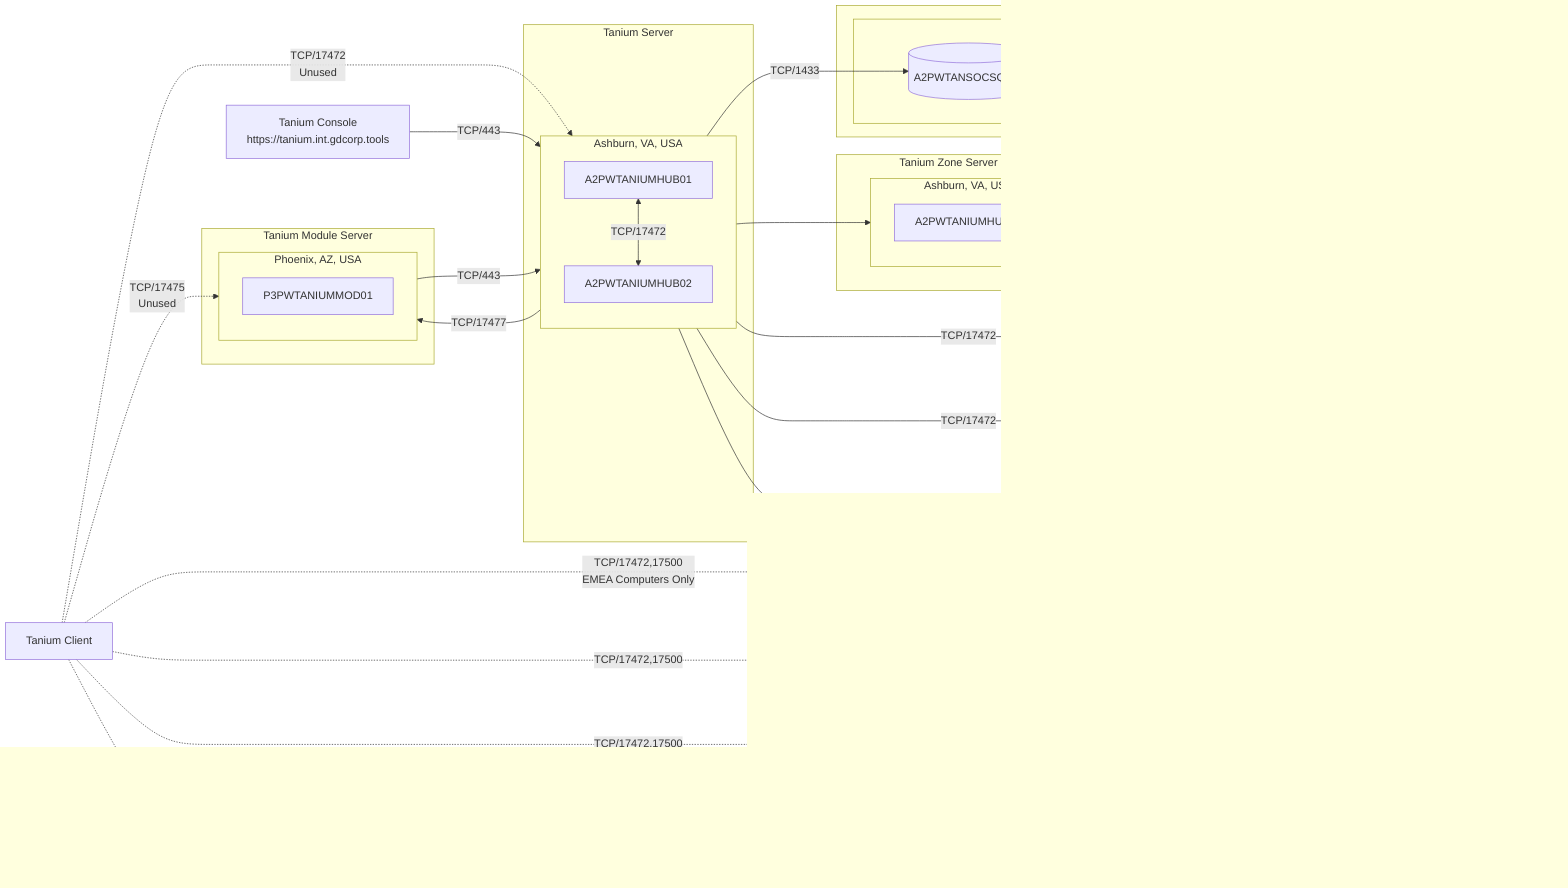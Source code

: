 flowchart LR
    %% Define nodes and subgraphs
    subgraph TS["Tanium Server"]
        subgraph TS_A2["Ashburn, VA, USA"]
            TS_A2_1["A2PWTANIUMHUB01"]
            TS_A2_2["A2PWTANIUMHUB02"]
            TS_A2_1 <-->|"TCP/17472"| TS_A2_2
        end
    end
    subgraph MS["Tanium Module Server"]
        subgraph MS_P3["Phoenix, AZ, USA"]
            MS_P3_1["P3PWTANIUMMOD01"]
        end
    end
    subgraph ZS["Tanium Zone Server"]
        subgraph ZS_A2["Ashburn, VA, USA"]
            ZS_A2_1["A2PWTANIUMZON01<br/>Internal & External"]
            ZS_A2_2["A2PWTANIUMZON02<br/>Internal Only"]
        end
        subgraph ZS_P3["Phoenix, AZ, USA"]
            ZS_P3_1["P3PWTANIUMZON01<br/>Internal & External"]
            ZS_P3_2["P3PWTANIUMZON02<br/>Internal Only"]
        end
        subgraph ZS_SG2["Singapore, SG"]
            ZS_SG2_1["SG2PWTANIUMZS01<br/>Internal Only"]
        end
        subgraph ZS_CGN["Cologne, DE"]
            ZS_CGN_1["CGN-TAN-ZON001<br/>Internal & External"]
        end
    end
    subgraph ZH["Tanium Zone Server Hub"]
        subgraph ZH_A2["Ashburn, VA, USA"]
            ZH_A2_1["A2PWTANIUMHUB03"]
        end
    end
    subgraph SQL["SQL Server"]
        subgraph SQL_A2["Ashburn, VA, USA"]
            SQL_A2_3[("A2PWTANSOCSQL03")]
            SQL_A2_4[("A2PWTANSOCSQL04")]
            SQL_A2_3 <--> SQL_A2_4
        end
    end
    
    %% Define nodes not part of a subgraph
    %%Title("Tanium Production"):::StyleGoDaddyProd
    TaniumClient["Tanium Client"]
    TaniumConsole["Tanium Console<br/>https://tanium.int.gdcorp.tools"]

    %% Define relationships
    TS_A2 -->|"TCP/17477"| MS_P3
    MS_P3 -->|"TCP/443"| TS_A2
    TS_A2 -->|"TCP/1433"| SQL_A2_3
    TS_A2 --> ZH_A2
    TS_A2 -->|"TCP/17472"| ZS_A2
    TS_A2 -->|"TCP/17472"| ZS_P3
    TS_A2 -->|"TCP/17472"| ZS_SG2
    ZH_A2 --> ZS_CGN
    TaniumClient -.->|"TCP/17472<br/>Unused"| TS_A2
    TaniumClient -.->|"TCP/17475<br/>Unused"| MS_P3
    TaniumClient -.->|"TCP/17472,17500<br/>EMEA Computers Only"| ZS_CGN
    TaniumClient -.->|"TCP/17472,17500"| ZS_A2
    TaniumClient -.->|"TCP/17472,17500"| ZS_P3
    TaniumClient -.->|"TCP/17472,17500"| ZS_SG2
    TaniumConsole -->|"TCP/443"| TS_A2
    
    %% Add hyperlinks
    click TaniumConsole "https://tanium.int.gdcorp.tools" "Tanium Console (VPN Required)"

    %% Define styles
    classDef StyleGoDaddyProd fill:#E22726,color:#000000,stroke:#FFFFFF,stroke-width:1px;
    classDef StyleGoDaddyProdEMEA fill:#FED317,color:#2F1C4C,stroke:#FADCD9,stroke-width:1px;
    classDef StyleGoDaddyDev fill:#00782E,color:#D8EFEF,stroke:#FFEEA9,stroke-width:1px;

    %% Assign styles
    %%class Title StyleGoDaddyProd;